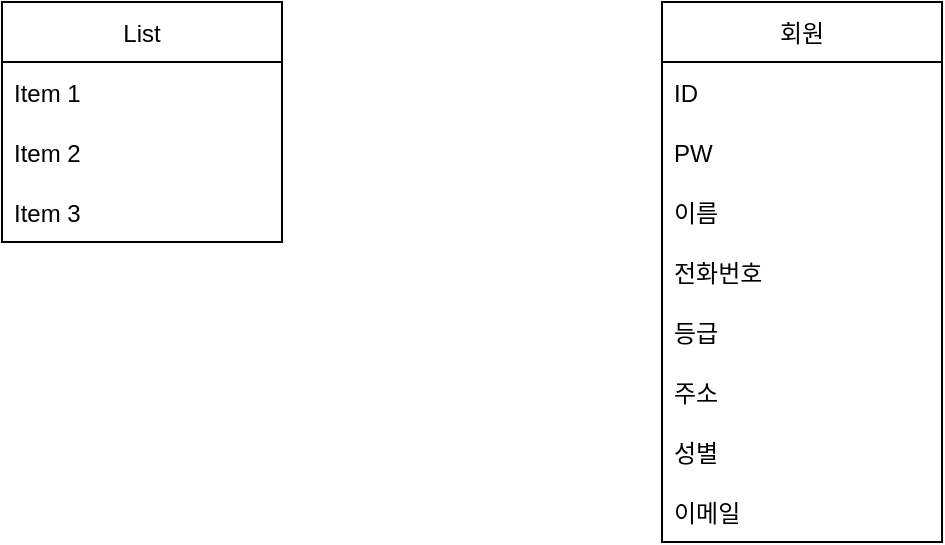 <mxfile version="15.5.2" type="github">
  <diagram id="C5RBs43oDa-KdzZeNtuy" name="Page-1">
    <mxGraphModel dx="2426" dy="1358" grid="1" gridSize="10" guides="1" tooltips="1" connect="1" arrows="1" fold="1" page="1" pageScale="1" pageWidth="827" pageHeight="1169" math="0" shadow="0">
      <root>
        <mxCell id="WIyWlLk6GJQsqaUBKTNV-0" />
        <mxCell id="WIyWlLk6GJQsqaUBKTNV-1" parent="WIyWlLk6GJQsqaUBKTNV-0" />
        <mxCell id="eVh-Bh2Psxbf9Z9gG3oA-1" value="회원" style="swimlane;fontStyle=0;childLayout=stackLayout;horizontal=1;startSize=30;horizontalStack=0;resizeParent=1;resizeParentMax=0;resizeLast=0;collapsible=1;marginBottom=0;" vertex="1" parent="WIyWlLk6GJQsqaUBKTNV-1">
          <mxGeometry x="660" y="190" width="140" height="270" as="geometry" />
        </mxCell>
        <mxCell id="eVh-Bh2Psxbf9Z9gG3oA-2" value="ID" style="text;strokeColor=none;fillColor=none;align=left;verticalAlign=middle;spacingLeft=4;spacingRight=4;overflow=hidden;points=[[0,0.5],[1,0.5]];portConstraint=eastwest;rotatable=0;" vertex="1" parent="eVh-Bh2Psxbf9Z9gG3oA-1">
          <mxGeometry y="30" width="140" height="30" as="geometry" />
        </mxCell>
        <mxCell id="eVh-Bh2Psxbf9Z9gG3oA-3" value="PW" style="text;strokeColor=none;fillColor=none;align=left;verticalAlign=middle;spacingLeft=4;spacingRight=4;overflow=hidden;points=[[0,0.5],[1,0.5]];portConstraint=eastwest;rotatable=0;" vertex="1" parent="eVh-Bh2Psxbf9Z9gG3oA-1">
          <mxGeometry y="60" width="140" height="30" as="geometry" />
        </mxCell>
        <mxCell id="eVh-Bh2Psxbf9Z9gG3oA-4" value="이름" style="text;strokeColor=none;fillColor=none;align=left;verticalAlign=middle;spacingLeft=4;spacingRight=4;overflow=hidden;points=[[0,0.5],[1,0.5]];portConstraint=eastwest;rotatable=0;" vertex="1" parent="eVh-Bh2Psxbf9Z9gG3oA-1">
          <mxGeometry y="90" width="140" height="30" as="geometry" />
        </mxCell>
        <mxCell id="eVh-Bh2Psxbf9Z9gG3oA-8" value="전화번호" style="text;strokeColor=none;fillColor=none;align=left;verticalAlign=middle;spacingLeft=4;spacingRight=4;overflow=hidden;points=[[0,0.5],[1,0.5]];portConstraint=eastwest;rotatable=0;" vertex="1" parent="eVh-Bh2Psxbf9Z9gG3oA-1">
          <mxGeometry y="120" width="140" height="30" as="geometry" />
        </mxCell>
        <mxCell id="eVh-Bh2Psxbf9Z9gG3oA-9" value="등급" style="text;strokeColor=none;fillColor=none;align=left;verticalAlign=middle;spacingLeft=4;spacingRight=4;overflow=hidden;points=[[0,0.5],[1,0.5]];portConstraint=eastwest;rotatable=0;" vertex="1" parent="eVh-Bh2Psxbf9Z9gG3oA-1">
          <mxGeometry y="150" width="140" height="30" as="geometry" />
        </mxCell>
        <mxCell id="eVh-Bh2Psxbf9Z9gG3oA-10" value="주소" style="text;strokeColor=none;fillColor=none;align=left;verticalAlign=middle;spacingLeft=4;spacingRight=4;overflow=hidden;points=[[0,0.5],[1,0.5]];portConstraint=eastwest;rotatable=0;" vertex="1" parent="eVh-Bh2Psxbf9Z9gG3oA-1">
          <mxGeometry y="180" width="140" height="30" as="geometry" />
        </mxCell>
        <mxCell id="eVh-Bh2Psxbf9Z9gG3oA-11" value="성별" style="text;strokeColor=none;fillColor=none;align=left;verticalAlign=middle;spacingLeft=4;spacingRight=4;overflow=hidden;points=[[0,0.5],[1,0.5]];portConstraint=eastwest;rotatable=0;" vertex="1" parent="eVh-Bh2Psxbf9Z9gG3oA-1">
          <mxGeometry y="210" width="140" height="30" as="geometry" />
        </mxCell>
        <mxCell id="eVh-Bh2Psxbf9Z9gG3oA-12" value="이메일" style="text;strokeColor=none;fillColor=none;align=left;verticalAlign=middle;spacingLeft=4;spacingRight=4;overflow=hidden;points=[[0,0.5],[1,0.5]];portConstraint=eastwest;rotatable=0;" vertex="1" parent="eVh-Bh2Psxbf9Z9gG3oA-1">
          <mxGeometry y="240" width="140" height="30" as="geometry" />
        </mxCell>
        <mxCell id="eVh-Bh2Psxbf9Z9gG3oA-13" value="List" style="swimlane;fontStyle=0;childLayout=stackLayout;horizontal=1;startSize=30;horizontalStack=0;resizeParent=1;resizeParentMax=0;resizeLast=0;collapsible=1;marginBottom=0;" vertex="1" parent="WIyWlLk6GJQsqaUBKTNV-1">
          <mxGeometry x="330" y="190" width="140" height="120" as="geometry" />
        </mxCell>
        <mxCell id="eVh-Bh2Psxbf9Z9gG3oA-14" value="Item 1" style="text;strokeColor=none;fillColor=none;align=left;verticalAlign=middle;spacingLeft=4;spacingRight=4;overflow=hidden;points=[[0,0.5],[1,0.5]];portConstraint=eastwest;rotatable=0;" vertex="1" parent="eVh-Bh2Psxbf9Z9gG3oA-13">
          <mxGeometry y="30" width="140" height="30" as="geometry" />
        </mxCell>
        <mxCell id="eVh-Bh2Psxbf9Z9gG3oA-15" value="Item 2" style="text;strokeColor=none;fillColor=none;align=left;verticalAlign=middle;spacingLeft=4;spacingRight=4;overflow=hidden;points=[[0,0.5],[1,0.5]];portConstraint=eastwest;rotatable=0;" vertex="1" parent="eVh-Bh2Psxbf9Z9gG3oA-13">
          <mxGeometry y="60" width="140" height="30" as="geometry" />
        </mxCell>
        <mxCell id="eVh-Bh2Psxbf9Z9gG3oA-16" value="Item 3" style="text;strokeColor=none;fillColor=none;align=left;verticalAlign=middle;spacingLeft=4;spacingRight=4;overflow=hidden;points=[[0,0.5],[1,0.5]];portConstraint=eastwest;rotatable=0;" vertex="1" parent="eVh-Bh2Psxbf9Z9gG3oA-13">
          <mxGeometry y="90" width="140" height="30" as="geometry" />
        </mxCell>
      </root>
    </mxGraphModel>
  </diagram>
</mxfile>
